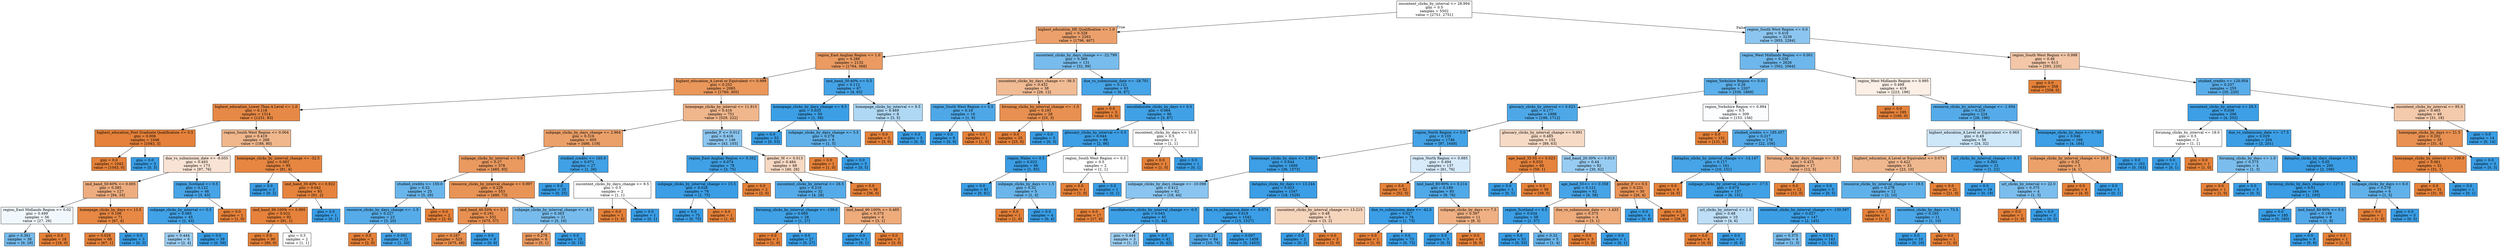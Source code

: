 digraph Tree {
node [shape=box, style="filled", color="black"] ;
0 [label="oucontent_clicks_by_interval <= 28.994\ngini = 0.5\nsamples = 5502\nvalue = [2751, 2751]", fillcolor="#e5813900"] ;
1 [label="highest_education_HE Qualification <= 1.0\ngini = 0.328\nsamples = 2263\nvalue = [1796, 467]", fillcolor="#e58139bd"] ;
0 -> 1 [labeldistance=2.5, labelangle=45, headlabel="True"] ;
2 [label="region_East Anglian Region <= 1.0\ngini = 0.286\nsamples = 2132\nvalue = [1764, 368]", fillcolor="#e58139ca"] ;
1 -> 2 ;
3 [label="highest_education_A Level or Equivalent <= 0.999\ngini = 0.252\nsamples = 2065\nvalue = [1760, 305]", fillcolor="#e58139d3"] ;
2 -> 3 ;
4 [label="highest_education_Lower Than A Level <= 1.0\ngini = 0.118\nsamples = 1314\nvalue = [1231, 83]", fillcolor="#e58139ee"] ;
3 -> 4 ;
5 [label="highest_education_Post Graduate Qualification <= 0.5\ngini = 0.006\nsamples = 1046\nvalue = [1043, 3]", fillcolor="#e58139fe"] ;
4 -> 5 ;
6 [label="gini = 0.0\nsamples = 1043\nvalue = [1043, 0]", fillcolor="#e58139ff"] ;
5 -> 6 ;
7 [label="gini = 0.0\nsamples = 3\nvalue = [0, 3]", fillcolor="#399de5ff"] ;
5 -> 7 ;
8 [label="region_South West Region <= 0.004\ngini = 0.419\nsamples = 268\nvalue = [188, 80]", fillcolor="#e5813992"] ;
4 -> 8 ;
9 [label="due_vs_submission_date <= -0.055\ngini = 0.493\nsamples = 173\nvalue = [97, 76]", fillcolor="#e5813937"] ;
8 -> 9 ;
10 [label="imd_band_50-60% <= 0.005\ngini = 0.385\nsamples = 127\nvalue = [94, 33]", fillcolor="#e58139a5"] ;
9 -> 10 ;
11 [label="region_East Midlands Region <= 0.02\ngini = 0.499\nsamples = 56\nvalue = [27, 29]", fillcolor="#399de512"] ;
10 -> 11 ;
12 [label="gini = 0.361\nsamples = 38\nvalue = [9, 29]", fillcolor="#399de5b0"] ;
11 -> 12 ;
13 [label="gini = 0.0\nsamples = 18\nvalue = [18, 0]", fillcolor="#e58139ff"] ;
11 -> 13 ;
14 [label="homepage_clicks_by_days <= 13.5\ngini = 0.106\nsamples = 71\nvalue = [67, 4]", fillcolor="#e58139f0"] ;
10 -> 14 ;
15 [label="gini = 0.029\nsamples = 68\nvalue = [67, 1]", fillcolor="#e58139fb"] ;
14 -> 15 ;
16 [label="gini = 0.0\nsamples = 3\nvalue = [0, 3]", fillcolor="#399de5ff"] ;
14 -> 16 ;
17 [label="region_Scotland <= 0.5\ngini = 0.122\nsamples = 46\nvalue = [3, 43]", fillcolor="#399de5ed"] ;
9 -> 17 ;
18 [label="subpage_clicks_by_interval <= 0.5\ngini = 0.085\nsamples = 45\nvalue = [2, 43]", fillcolor="#399de5f3"] ;
17 -> 18 ;
19 [label="gini = 0.444\nsamples = 6\nvalue = [2, 4]", fillcolor="#399de57f"] ;
18 -> 19 ;
20 [label="gini = 0.0\nsamples = 39\nvalue = [0, 39]", fillcolor="#399de5ff"] ;
18 -> 20 ;
21 [label="gini = 0.0\nsamples = 1\nvalue = [1, 0]", fillcolor="#e58139ff"] ;
17 -> 21 ;
22 [label="homepage_clicks_by_interval_change <= -32.5\ngini = 0.081\nsamples = 95\nvalue = [91, 4]", fillcolor="#e58139f4"] ;
8 -> 22 ;
23 [label="gini = 0.0\nsamples = 2\nvalue = [0, 2]", fillcolor="#399de5ff"] ;
22 -> 23 ;
24 [label="imd_band_30-40% <= 0.922\ngini = 0.042\nsamples = 93\nvalue = [91, 2]", fillcolor="#e58139f9"] ;
22 -> 24 ;
25 [label="imd_band_90-100% <= 0.995\ngini = 0.022\nsamples = 92\nvalue = [91, 1]", fillcolor="#e58139fc"] ;
24 -> 25 ;
26 [label="gini = 0.0\nsamples = 90\nvalue = [90, 0]", fillcolor="#e58139ff"] ;
25 -> 26 ;
27 [label="gini = 0.5\nsamples = 2\nvalue = [1, 1]", fillcolor="#e5813900"] ;
25 -> 27 ;
28 [label="gini = 0.0\nsamples = 1\nvalue = [0, 1]", fillcolor="#399de5ff"] ;
24 -> 28 ;
29 [label="homepage_clicks_by_interval <= 11.915\ngini = 0.416\nsamples = 751\nvalue = [529, 222]", fillcolor="#e5813994"] ;
3 -> 29 ;
30 [label="subpage_clicks_by_days_change <= 2.964\ngini = 0.316\nsamples = 605\nvalue = [486, 119]", fillcolor="#e58139c1"] ;
29 -> 30 ;
31 [label="subpage_clicks_by_interval <= 0.0\ngini = 0.27\nsamples = 578\nvalue = [485, 93]", fillcolor="#e58139ce"] ;
30 -> 31 ;
32 [label="studied_credits <= 150.0\ngini = 0.32\nsamples = 25\nvalue = [5, 20]", fillcolor="#399de5bf"] ;
31 -> 32 ;
33 [label="resource_clicks_by_days_change <= -1.5\ngini = 0.227\nsamples = 23\nvalue = [3, 20]", fillcolor="#399de5d9"] ;
32 -> 33 ;
34 [label="gini = 0.0\nsamples = 2\nvalue = [2, 0]", fillcolor="#e58139ff"] ;
33 -> 34 ;
35 [label="gini = 0.091\nsamples = 21\nvalue = [1, 20]", fillcolor="#399de5f2"] ;
33 -> 35 ;
36 [label="gini = 0.0\nsamples = 2\nvalue = [2, 0]", fillcolor="#e58139ff"] ;
32 -> 36 ;
37 [label="resource_clicks_by_interval_change <= 0.997\ngini = 0.229\nsamples = 553\nvalue = [480, 73]", fillcolor="#e58139d8"] ;
31 -> 37 ;
38 [label="imd_band_40-50% <= 0.5\ngini = 0.191\nsamples = 532\nvalue = [475, 57]", fillcolor="#e58139e0"] ;
37 -> 38 ;
39 [label="gini = 0.167\nsamples = 523\nvalue = [475, 48]", fillcolor="#e58139e5"] ;
38 -> 39 ;
40 [label="gini = 0.0\nsamples = 9\nvalue = [0, 9]", fillcolor="#399de5ff"] ;
38 -> 40 ;
41 [label="subpage_clicks_by_interval_change <= -4.5\ngini = 0.363\nsamples = 21\nvalue = [5, 16]", fillcolor="#399de5af"] ;
37 -> 41 ;
42 [label="gini = 0.278\nsamples = 6\nvalue = [5, 1]", fillcolor="#e58139cc"] ;
41 -> 42 ;
43 [label="gini = 0.0\nsamples = 15\nvalue = [0, 15]", fillcolor="#399de5ff"] ;
41 -> 43 ;
44 [label="studied_credits <= 165.0\ngini = 0.071\nsamples = 27\nvalue = [1, 26]", fillcolor="#399de5f5"] ;
30 -> 44 ;
45 [label="gini = 0.0\nsamples = 25\nvalue = [0, 25]", fillcolor="#399de5ff"] ;
44 -> 45 ;
46 [label="oucontent_clicks_by_days_change <= 9.5\ngini = 0.5\nsamples = 2\nvalue = [1, 1]", fillcolor="#e5813900"] ;
44 -> 46 ;
47 [label="gini = 0.0\nsamples = 1\nvalue = [1, 0]", fillcolor="#e58139ff"] ;
46 -> 47 ;
48 [label="gini = 0.0\nsamples = 1\nvalue = [0, 1]", fillcolor="#399de5ff"] ;
46 -> 48 ;
49 [label="gender_F <= 0.012\ngini = 0.416\nsamples = 146\nvalue = [43, 103]", fillcolor="#399de595"] ;
29 -> 49 ;
50 [label="region_East Anglian Region <= 0.352\ngini = 0.074\nsamples = 78\nvalue = [3, 75]", fillcolor="#399de5f5"] ;
49 -> 50 ;
51 [label="subpage_clicks_by_interval_change <= 15.5\ngini = 0.026\nsamples = 76\nvalue = [1, 75]", fillcolor="#399de5fc"] ;
50 -> 51 ;
52 [label="gini = 0.0\nsamples = 75\nvalue = [0, 75]", fillcolor="#399de5ff"] ;
51 -> 52 ;
53 [label="gini = 0.0\nsamples = 1\nvalue = [1, 0]", fillcolor="#e58139ff"] ;
51 -> 53 ;
54 [label="gini = 0.0\nsamples = 2\nvalue = [2, 0]", fillcolor="#e58139ff"] ;
50 -> 54 ;
55 [label="gender_M <= 0.013\ngini = 0.484\nsamples = 68\nvalue = [40, 28]", fillcolor="#e581394d"] ;
49 -> 55 ;
56 [label="oucontent_clicks_by_interval <= 26.5\ngini = 0.219\nsamples = 32\nvalue = [4, 28]", fillcolor="#399de5db"] ;
55 -> 56 ;
57 [label="forumng_clicks_by_interval_change <= -139.0\ngini = 0.069\nsamples = 28\nvalue = [1, 27]", fillcolor="#399de5f6"] ;
56 -> 57 ;
58 [label="gini = 0.0\nsamples = 1\nvalue = [1, 0]", fillcolor="#e58139ff"] ;
57 -> 58 ;
59 [label="gini = 0.0\nsamples = 27\nvalue = [0, 27]", fillcolor="#399de5ff"] ;
57 -> 59 ;
60 [label="imd_band_90-100% <= 0.485\ngini = 0.375\nsamples = 4\nvalue = [3, 1]", fillcolor="#e58139aa"] ;
56 -> 60 ;
61 [label="gini = 0.0\nsamples = 1\nvalue = [0, 1]", fillcolor="#399de5ff"] ;
60 -> 61 ;
62 [label="gini = 0.0\nsamples = 3\nvalue = [3, 0]", fillcolor="#e58139ff"] ;
60 -> 62 ;
63 [label="gini = 0.0\nsamples = 36\nvalue = [36, 0]", fillcolor="#e58139ff"] ;
55 -> 63 ;
64 [label="imd_band_30-40% <= 0.5\ngini = 0.112\nsamples = 67\nvalue = [4, 63]", fillcolor="#399de5ef"] ;
2 -> 64 ;
65 [label="homepage_clicks_by_days_change <= 9.5\ngini = 0.033\nsamples = 59\nvalue = [1, 58]", fillcolor="#399de5fb"] ;
64 -> 65 ;
66 [label="gini = 0.0\nsamples = 53\nvalue = [0, 53]", fillcolor="#399de5ff"] ;
65 -> 66 ;
67 [label="subpage_clicks_by_days_change <= 3.5\ngini = 0.278\nsamples = 6\nvalue = [1, 5]", fillcolor="#399de5cc"] ;
65 -> 67 ;
68 [label="gini = 0.0\nsamples = 1\nvalue = [1, 0]", fillcolor="#e58139ff"] ;
67 -> 68 ;
69 [label="gini = 0.0\nsamples = 5\nvalue = [0, 5]", fillcolor="#399de5ff"] ;
67 -> 69 ;
70 [label="homepage_clicks_by_interval <= 9.5\ngini = 0.469\nsamples = 8\nvalue = [3, 5]", fillcolor="#399de566"] ;
64 -> 70 ;
71 [label="gini = 0.0\nsamples = 3\nvalue = [3, 0]", fillcolor="#e58139ff"] ;
70 -> 71 ;
72 [label="gini = 0.0\nsamples = 5\nvalue = [0, 5]", fillcolor="#399de5ff"] ;
70 -> 72 ;
73 [label="oucontent_clicks_by_days_change <= -22.799\ngini = 0.369\nsamples = 131\nvalue = [32, 99]", fillcolor="#399de5ad"] ;
1 -> 73 ;
74 [label="oucontent_clicks_by_days_change <= -36.5\ngini = 0.432\nsamples = 38\nvalue = [26, 12]", fillcolor="#e5813989"] ;
73 -> 74 ;
75 [label="region_South West Region <= 0.5\ngini = 0.18\nsamples = 10\nvalue = [1, 9]", fillcolor="#399de5e3"] ;
74 -> 75 ;
76 [label="gini = 0.0\nsamples = 9\nvalue = [0, 9]", fillcolor="#399de5ff"] ;
75 -> 76 ;
77 [label="gini = 0.0\nsamples = 1\nvalue = [1, 0]", fillcolor="#e58139ff"] ;
75 -> 77 ;
78 [label="forumng_clicks_by_interval_change <= -1.5\ngini = 0.191\nsamples = 28\nvalue = [25, 3]", fillcolor="#e58139e0"] ;
74 -> 78 ;
79 [label="gini = 0.0\nsamples = 25\nvalue = [25, 0]", fillcolor="#e58139ff"] ;
78 -> 79 ;
80 [label="gini = 0.0\nsamples = 3\nvalue = [0, 3]", fillcolor="#399de5ff"] ;
78 -> 80 ;
81 [label="due_vs_submission_date <= -18.701\ngini = 0.121\nsamples = 93\nvalue = [6, 87]", fillcolor="#399de5ed"] ;
73 -> 81 ;
82 [label="gini = 0.0\nsamples = 3\nvalue = [3, 0]", fillcolor="#e58139ff"] ;
81 -> 82 ;
83 [label="oucollaborate_clicks_by_days <= 0.5\ngini = 0.064\nsamples = 90\nvalue = [3, 87]", fillcolor="#399de5f6"] ;
81 -> 83 ;
84 [label="glossary_clicks_by_interval <= 0.5\ngini = 0.044\nsamples = 88\nvalue = [2, 86]", fillcolor="#399de5f9"] ;
83 -> 84 ;
85 [label="region_Wales <= 0.5\ngini = 0.023\nsamples = 86\nvalue = [1, 85]", fillcolor="#399de5fc"] ;
84 -> 85 ;
86 [label="gini = 0.0\nsamples = 81\nvalue = [0, 81]", fillcolor="#399de5ff"] ;
85 -> 86 ;
87 [label="subpage_clicks_by_days <= 1.5\ngini = 0.32\nsamples = 5\nvalue = [1, 4]", fillcolor="#399de5bf"] ;
85 -> 87 ;
88 [label="gini = 0.0\nsamples = 1\nvalue = [1, 0]", fillcolor="#e58139ff"] ;
87 -> 88 ;
89 [label="gini = 0.0\nsamples = 4\nvalue = [0, 4]", fillcolor="#399de5ff"] ;
87 -> 89 ;
90 [label="region_South West Region <= 0.5\ngini = 0.5\nsamples = 2\nvalue = [1, 1]", fillcolor="#e5813900"] ;
84 -> 90 ;
91 [label="gini = 0.0\nsamples = 1\nvalue = [1, 0]", fillcolor="#e58139ff"] ;
90 -> 91 ;
92 [label="gini = 0.0\nsamples = 1\nvalue = [0, 1]", fillcolor="#399de5ff"] ;
90 -> 92 ;
93 [label="oucontent_clicks_by_days <= 15.0\ngini = 0.5\nsamples = 2\nvalue = [1, 1]", fillcolor="#e5813900"] ;
83 -> 93 ;
94 [label="gini = 0.0\nsamples = 1\nvalue = [1, 0]", fillcolor="#e58139ff"] ;
93 -> 94 ;
95 [label="gini = 0.0\nsamples = 1\nvalue = [0, 1]", fillcolor="#399de5ff"] ;
93 -> 95 ;
96 [label="region_South West Region <= 0.0\ngini = 0.416\nsamples = 3239\nvalue = [955, 2284]", fillcolor="#399de594"] ;
0 -> 96 [labeldistance=2.5, labelangle=-45, headlabel="False"] ;
97 [label="region_West Midlands Region <= 0.001\ngini = 0.336\nsamples = 2626\nvalue = [562, 2064]", fillcolor="#399de5ba"] ;
96 -> 97 ;
98 [label="region_Yorkshire Region <= 0.01\ngini = 0.26\nsamples = 2207\nvalue = [339, 1868]", fillcolor="#399de5d1"] ;
97 -> 98 ;
99 [label="glossary_clicks_by_interval <= 0.023\ngini = 0.177\nsamples = 1898\nvalue = [186, 1712]", fillcolor="#399de5e3"] ;
98 -> 99 ;
100 [label="region_North Region <= 0.0\ngini = 0.105\nsamples = 1746\nvalue = [97, 1649]", fillcolor="#399de5f0"] ;
99 -> 100 ;
101 [label="homepage_clicks_by_days <= 2.951\ngini = 0.044\nsamples = 1609\nvalue = [36, 1573]", fillcolor="#399de5f9"] ;
100 -> 101 ;
102 [label="subpage_clicks_by_days_change <= -10.098\ngini = 0.412\nsamples = 62\nvalue = [18, 44]", fillcolor="#399de597"] ;
101 -> 102 ;
103 [label="gini = 0.0\nsamples = 17\nvalue = [17, 0]", fillcolor="#e58139ff"] ;
102 -> 103 ;
104 [label="oucollaborate_clicks_by_interval_change <= -0.5\ngini = 0.043\nsamples = 45\nvalue = [1, 44]", fillcolor="#399de5f9"] ;
102 -> 104 ;
105 [label="gini = 0.444\nsamples = 3\nvalue = [1, 2]", fillcolor="#399de57f"] ;
104 -> 105 ;
106 [label="gini = 0.0\nsamples = 42\nvalue = [0, 42]", fillcolor="#399de5ff"] ;
104 -> 106 ;
107 [label="dataplus_clicks_by_days <= 13.244\ngini = 0.023\nsamples = 1547\nvalue = [18, 1529]", fillcolor="#399de5fc"] ;
101 -> 107 ;
108 [label="due_vs_submission_date <= -9.074\ngini = 0.019\nsamples = 1542\nvalue = [15, 1527]", fillcolor="#399de5fc"] ;
107 -> 108 ;
109 [label="gini = 0.21\nsamples = 84\nvalue = [10, 74]", fillcolor="#399de5dd"] ;
108 -> 109 ;
110 [label="gini = 0.007\nsamples = 1458\nvalue = [5, 1453]", fillcolor="#399de5fe"] ;
108 -> 110 ;
111 [label="oucontent_clicks_by_interval_change <= 13.215\ngini = 0.48\nsamples = 5\nvalue = [3, 2]", fillcolor="#e5813955"] ;
107 -> 111 ;
112 [label="gini = 0.0\nsamples = 2\nvalue = [0, 2]", fillcolor="#399de5ff"] ;
111 -> 112 ;
113 [label="gini = 0.0\nsamples = 3\nvalue = [3, 0]", fillcolor="#e58139ff"] ;
111 -> 113 ;
114 [label="region_North Region <= 0.985\ngini = 0.494\nsamples = 137\nvalue = [61, 76]", fillcolor="#399de532"] ;
100 -> 114 ;
115 [label="gini = 0.0\nsamples = 52\nvalue = [52, 0]", fillcolor="#e58139ff"] ;
114 -> 115 ;
116 [label="imd_band_80-90% <= 0.214\ngini = 0.189\nsamples = 85\nvalue = [9, 76]", fillcolor="#399de5e1"] ;
114 -> 116 ;
117 [label="due_vs_submission_date <= -42.0\ngini = 0.027\nsamples = 74\nvalue = [1, 73]", fillcolor="#399de5fc"] ;
116 -> 117 ;
118 [label="gini = 0.0\nsamples = 1\nvalue = [1, 0]", fillcolor="#e58139ff"] ;
117 -> 118 ;
119 [label="gini = 0.0\nsamples = 73\nvalue = [0, 73]", fillcolor="#399de5ff"] ;
117 -> 119 ;
120 [label="subpage_clicks_by_days <= 7.5\ngini = 0.397\nsamples = 11\nvalue = [8, 3]", fillcolor="#e581399f"] ;
116 -> 120 ;
121 [label="gini = 0.0\nsamples = 3\nvalue = [0, 3]", fillcolor="#399de5ff"] ;
120 -> 121 ;
122 [label="gini = 0.0\nsamples = 8\nvalue = [8, 0]", fillcolor="#e58139ff"] ;
120 -> 122 ;
123 [label="glossary_clicks_by_interval_change <= 0.991\ngini = 0.485\nsamples = 152\nvalue = [89, 63]", fillcolor="#e581394a"] ;
99 -> 123 ;
124 [label="age_band_35-55 <= 0.023\ngini = 0.033\nsamples = 60\nvalue = [59, 1]", fillcolor="#e58139fb"] ;
123 -> 124 ;
125 [label="gini = 0.0\nsamples = 1\nvalue = [0, 1]", fillcolor="#399de5ff"] ;
124 -> 125 ;
126 [label="gini = 0.0\nsamples = 59\nvalue = [59, 0]", fillcolor="#e58139ff"] ;
124 -> 126 ;
127 [label="imd_band_20-30% <= 0.013\ngini = 0.44\nsamples = 92\nvalue = [30, 62]", fillcolor="#399de584"] ;
123 -> 127 ;
128 [label="age_band_55<= <= 0.358\ngini = 0.121\nsamples = 62\nvalue = [4, 58]", fillcolor="#399de5ed"] ;
127 -> 128 ;
129 [label="region_Scotland <= 0.5\ngini = 0.034\nsamples = 58\nvalue = [1, 57]", fillcolor="#399de5fb"] ;
128 -> 129 ;
130 [label="gini = 0.0\nsamples = 53\nvalue = [0, 53]", fillcolor="#399de5ff"] ;
129 -> 130 ;
131 [label="gini = 0.32\nsamples = 5\nvalue = [1, 4]", fillcolor="#399de5bf"] ;
129 -> 131 ;
132 [label="due_vs_submission_date <= -1.433\ngini = 0.375\nsamples = 4\nvalue = [3, 1]", fillcolor="#e58139aa"] ;
128 -> 132 ;
133 [label="gini = 0.0\nsamples = 3\nvalue = [3, 0]", fillcolor="#e58139ff"] ;
132 -> 133 ;
134 [label="gini = 0.0\nsamples = 1\nvalue = [0, 1]", fillcolor="#399de5ff"] ;
132 -> 134 ;
135 [label="gender_F <= 0.5\ngini = 0.231\nsamples = 30\nvalue = [26, 4]", fillcolor="#e58139d8"] ;
127 -> 135 ;
136 [label="gini = 0.0\nsamples = 4\nvalue = [0, 4]", fillcolor="#399de5ff"] ;
135 -> 136 ;
137 [label="gini = 0.0\nsamples = 26\nvalue = [26, 0]", fillcolor="#e58139ff"] ;
135 -> 137 ;
138 [label="region_Yorkshire Region <= 0.994\ngini = 0.5\nsamples = 309\nvalue = [153, 156]", fillcolor="#399de505"] ;
98 -> 138 ;
139 [label="gini = 0.0\nsamples = 131\nvalue = [131, 0]", fillcolor="#e58139ff"] ;
138 -> 139 ;
140 [label="studied_credits <= 185.457\ngini = 0.217\nsamples = 178\nvalue = [22, 156]", fillcolor="#399de5db"] ;
138 -> 140 ;
141 [label="dataplus_clicks_by_interval_change <= -14.147\ngini = 0.117\nsamples = 161\nvalue = [10, 151]", fillcolor="#399de5ee"] ;
140 -> 141 ;
142 [label="gini = 0.0\nsamples = 4\nvalue = [4, 0]", fillcolor="#e58139ff"] ;
141 -> 142 ;
143 [label="subpage_clicks_by_interval_change <= -17.5\ngini = 0.074\nsamples = 157\nvalue = [6, 151]", fillcolor="#399de5f5"] ;
141 -> 143 ;
144 [label="url_clicks_by_interval <= 1.5\ngini = 0.48\nsamples = 10\nvalue = [4, 6]", fillcolor="#399de555"] ;
143 -> 144 ;
145 [label="gini = 0.0\nsamples = 4\nvalue = [4, 0]", fillcolor="#e58139ff"] ;
144 -> 145 ;
146 [label="gini = 0.0\nsamples = 6\nvalue = [0, 6]", fillcolor="#399de5ff"] ;
144 -> 146 ;
147 [label="oucontent_clicks_by_interval_change <= -130.597\ngini = 0.027\nsamples = 147\nvalue = [2, 145]", fillcolor="#399de5fb"] ;
143 -> 147 ;
148 [label="gini = 0.375\nsamples = 4\nvalue = [1, 3]", fillcolor="#399de5aa"] ;
147 -> 148 ;
149 [label="gini = 0.014\nsamples = 143\nvalue = [1, 142]", fillcolor="#399de5fd"] ;
147 -> 149 ;
150 [label="forumng_clicks_by_days_change <= -3.5\ngini = 0.415\nsamples = 17\nvalue = [12, 5]", fillcolor="#e5813995"] ;
140 -> 150 ;
151 [label="gini = 0.0\nsamples = 12\nvalue = [12, 0]", fillcolor="#e58139ff"] ;
150 -> 151 ;
152 [label="gini = 0.0\nsamples = 5\nvalue = [0, 5]", fillcolor="#399de5ff"] ;
150 -> 152 ;
153 [label="region_West Midlands Region <= 0.995\ngini = 0.498\nsamples = 419\nvalue = [223, 196]", fillcolor="#e581391f"] ;
97 -> 153 ;
154 [label="gini = 0.0\nsamples = 195\nvalue = [195, 0]", fillcolor="#e58139ff"] ;
153 -> 154 ;
155 [label="resource_clicks_by_interval_change <= -1.054\ngini = 0.219\nsamples = 224\nvalue = [28, 196]", fillcolor="#399de5db"] ;
153 -> 155 ;
156 [label="highest_education_A Level or Equivalent <= 0.965\ngini = 0.49\nsamples = 56\nvalue = [24, 32]", fillcolor="#399de540"] ;
155 -> 156 ;
157 [label="highest_education_A Level or Equivalent <= 0.074\ngini = 0.422\nsamples = 33\nvalue = [23, 10]", fillcolor="#e5813990"] ;
156 -> 157 ;
158 [label="resource_clicks_by_interval_change <= -19.5\ngini = 0.278\nsamples = 12\nvalue = [2, 10]", fillcolor="#399de5cc"] ;
157 -> 158 ;
159 [label="gini = 0.0\nsamples = 1\nvalue = [1, 0]", fillcolor="#e58139ff"] ;
158 -> 159 ;
160 [label="oucontent_clicks_by_days <= 73.5\ngini = 0.165\nsamples = 11\nvalue = [1, 10]", fillcolor="#399de5e6"] ;
158 -> 160 ;
161 [label="gini = 0.0\nsamples = 10\nvalue = [0, 10]", fillcolor="#399de5ff"] ;
160 -> 161 ;
162 [label="gini = 0.0\nsamples = 1\nvalue = [1, 0]", fillcolor="#e58139ff"] ;
160 -> 162 ;
163 [label="gini = 0.0\nsamples = 21\nvalue = [21, 0]", fillcolor="#e58139ff"] ;
157 -> 163 ;
164 [label="url_clicks_by_interval_change <= 8.5\ngini = 0.083\nsamples = 23\nvalue = [1, 22]", fillcolor="#399de5f3"] ;
156 -> 164 ;
165 [label="gini = 0.0\nsamples = 19\nvalue = [0, 19]", fillcolor="#399de5ff"] ;
164 -> 165 ;
166 [label="url_clicks_by_interval <= 22.0\ngini = 0.375\nsamples = 4\nvalue = [1, 3]", fillcolor="#399de5aa"] ;
164 -> 166 ;
167 [label="gini = 0.0\nsamples = 1\nvalue = [1, 0]", fillcolor="#e58139ff"] ;
166 -> 167 ;
168 [label="gini = 0.0\nsamples = 3\nvalue = [0, 3]", fillcolor="#399de5ff"] ;
166 -> 168 ;
169 [label="homepage_clicks_by_days <= 0.789\ngini = 0.046\nsamples = 168\nvalue = [4, 164]", fillcolor="#399de5f9"] ;
155 -> 169 ;
170 [label="subpage_clicks_by_interval_change <= 10.0\ngini = 0.32\nsamples = 5\nvalue = [4, 1]", fillcolor="#e58139bf"] ;
169 -> 170 ;
171 [label="gini = 0.0\nsamples = 4\nvalue = [4, 0]", fillcolor="#e58139ff"] ;
170 -> 171 ;
172 [label="gini = 0.0\nsamples = 1\nvalue = [0, 1]", fillcolor="#399de5ff"] ;
170 -> 172 ;
173 [label="gini = 0.0\nsamples = 163\nvalue = [0, 163]", fillcolor="#399de5ff"] ;
169 -> 173 ;
174 [label="region_South West Region <= 0.998\ngini = 0.46\nsamples = 613\nvalue = [393, 220]", fillcolor="#e5813970"] ;
96 -> 174 ;
175 [label="gini = 0.0\nsamples = 358\nvalue = [358, 0]", fillcolor="#e58139ff"] ;
174 -> 175 ;
176 [label="studied_credits <= 120.954\ngini = 0.237\nsamples = 255\nvalue = [35, 220]", fillcolor="#399de5d6"] ;
174 -> 176 ;
177 [label="oucontent_clicks_by_interval <= 29.5\ngini = 0.038\nsamples = 206\nvalue = [4, 202]", fillcolor="#399de5fa"] ;
176 -> 177 ;
178 [label="forumng_clicks_by_interval <= 18.0\ngini = 0.5\nsamples = 2\nvalue = [1, 1]", fillcolor="#e5813900"] ;
177 -> 178 ;
179 [label="gini = 0.0\nsamples = 1\nvalue = [0, 1]", fillcolor="#399de5ff"] ;
178 -> 179 ;
180 [label="gini = 0.0\nsamples = 1\nvalue = [1, 0]", fillcolor="#e58139ff"] ;
178 -> 180 ;
181 [label="due_vs_submission_date <= -17.5\ngini = 0.029\nsamples = 204\nvalue = [3, 201]", fillcolor="#399de5fb"] ;
177 -> 181 ;
182 [label="forumng_clicks_by_days <= 1.0\ngini = 0.375\nsamples = 4\nvalue = [1, 3]", fillcolor="#399de5aa"] ;
181 -> 182 ;
183 [label="gini = 0.0\nsamples = 1\nvalue = [1, 0]", fillcolor="#e58139ff"] ;
182 -> 183 ;
184 [label="gini = 0.0\nsamples = 3\nvalue = [0, 3]", fillcolor="#399de5ff"] ;
182 -> 184 ;
185 [label="dataplus_clicks_by_days_change <= 5.5\ngini = 0.02\nsamples = 200\nvalue = [2, 198]", fillcolor="#399de5fc"] ;
181 -> 185 ;
186 [label="forumng_clicks_by_days_change <= 127.5\ngini = 0.01\nsamples = 194\nvalue = [1, 193]", fillcolor="#399de5fe"] ;
185 -> 186 ;
187 [label="gini = 0.0\nsamples = 185\nvalue = [0, 185]", fillcolor="#399de5ff"] ;
186 -> 187 ;
188 [label="imd_band_80-90% <= 0.5\ngini = 0.198\nsamples = 9\nvalue = [1, 8]", fillcolor="#399de5df"] ;
186 -> 188 ;
189 [label="gini = 0.0\nsamples = 8\nvalue = [0, 8]", fillcolor="#399de5ff"] ;
188 -> 189 ;
190 [label="gini = 0.0\nsamples = 1\nvalue = [1, 0]", fillcolor="#e58139ff"] ;
188 -> 190 ;
191 [label="subpage_clicks_by_days <= 6.0\ngini = 0.278\nsamples = 6\nvalue = [1, 5]", fillcolor="#399de5cc"] ;
185 -> 191 ;
192 [label="gini = 0.0\nsamples = 1\nvalue = [1, 0]", fillcolor="#e58139ff"] ;
191 -> 192 ;
193 [label="gini = 0.0\nsamples = 5\nvalue = [0, 5]", fillcolor="#399de5ff"] ;
191 -> 193 ;
194 [label="oucontent_clicks_by_interval <= 95.0\ngini = 0.465\nsamples = 49\nvalue = [31, 18]", fillcolor="#e581396b"] ;
176 -> 194 ;
195 [label="homepage_clicks_by_days <= 21.5\ngini = 0.202\nsamples = 35\nvalue = [31, 4]", fillcolor="#e58139de"] ;
194 -> 195 ;
196 [label="homepage_clicks_by_interval <= 109.0\ngini = 0.061\nsamples = 32\nvalue = [31, 1]", fillcolor="#e58139f7"] ;
195 -> 196 ;
197 [label="gini = 0.0\nsamples = 31\nvalue = [31, 0]", fillcolor="#e58139ff"] ;
196 -> 197 ;
198 [label="gini = 0.0\nsamples = 1\nvalue = [0, 1]", fillcolor="#399de5ff"] ;
196 -> 198 ;
199 [label="gini = 0.0\nsamples = 3\nvalue = [0, 3]", fillcolor="#399de5ff"] ;
195 -> 199 ;
200 [label="gini = 0.0\nsamples = 14\nvalue = [0, 14]", fillcolor="#399de5ff"] ;
194 -> 200 ;
}